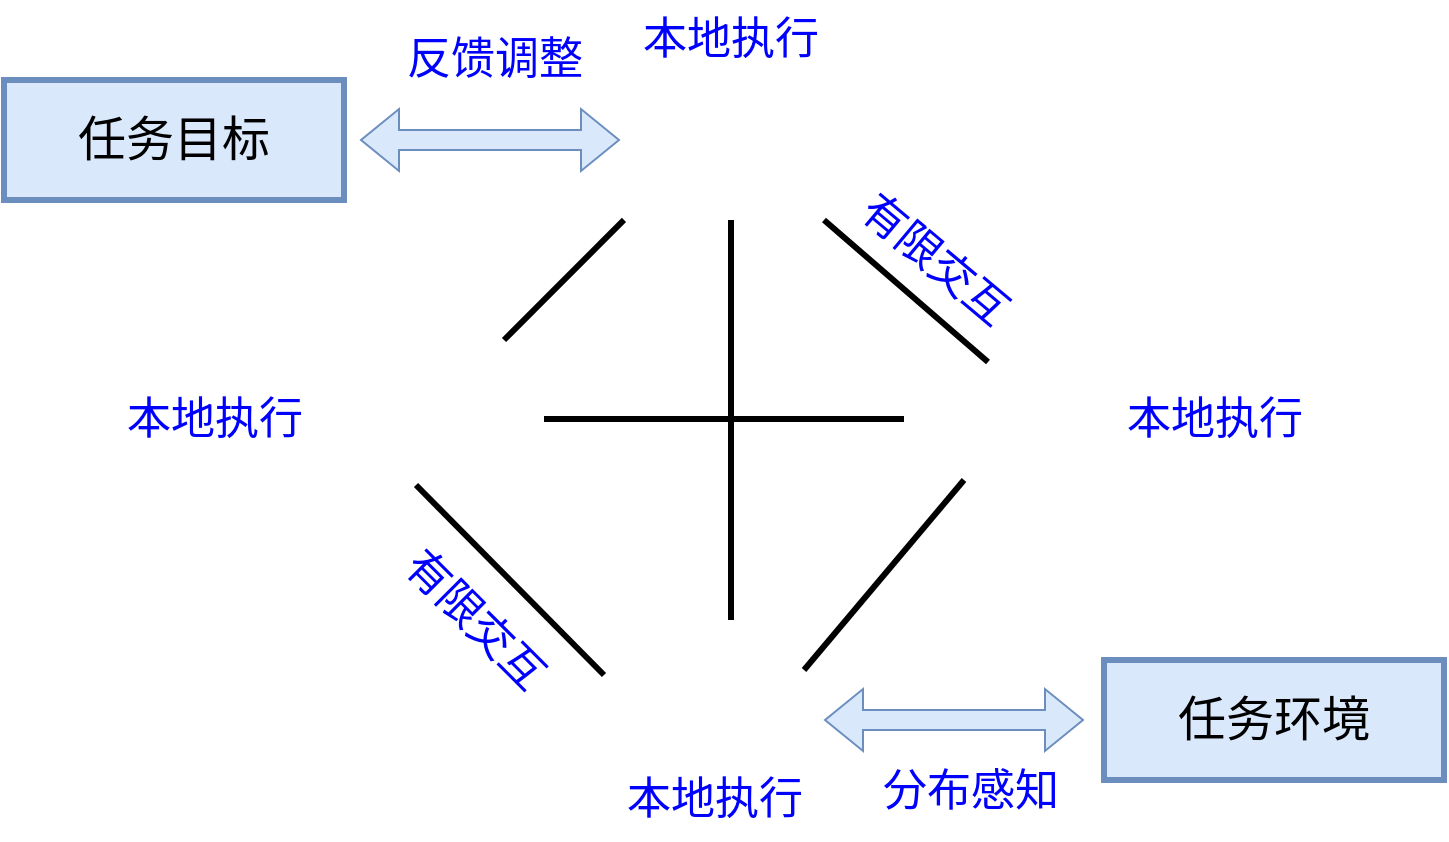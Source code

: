 <mxfile version="21.6.2" type="github">
  <diagram name="第 1 页" id="R1QFbY30EkdIVhdsWQ4o">
    <mxGraphModel dx="1434" dy="756" grid="1" gridSize="10" guides="1" tooltips="1" connect="1" arrows="1" fold="1" page="1" pageScale="1" pageWidth="827" pageHeight="1169" math="0" shadow="0">
      <root>
        <mxCell id="0" />
        <mxCell id="1" parent="0" />
        <mxCell id="9hUXBNucg2V9Jbg0CY_5-1" value="" style="shape=image;html=1;verticalAlign=top;verticalLabelPosition=bottom;labelBackgroundColor=#ffffff;imageAspect=0;aspect=fixed;image=https://cdn4.iconfinder.com/data/icons/transportation-190/1000/transportation_png_new_pt_collection_boat_pt_boat-128.png" vertex="1" parent="1">
          <mxGeometry x="670" y="140" width="128" height="128" as="geometry" />
        </mxCell>
        <mxCell id="9hUXBNucg2V9Jbg0CY_5-2" value="" style="shape=image;html=1;verticalAlign=top;verticalLabelPosition=bottom;labelBackgroundColor=#ffffff;imageAspect=0;aspect=fixed;image=https://cdn4.iconfinder.com/data/icons/transportation-190/1000/transportation_transport_ferry_boat_train_ferry_boat_ship-128.png" vertex="1" parent="1">
          <mxGeometry x="810" y="271" width="128" height="128" as="geometry" />
        </mxCell>
        <mxCell id="9hUXBNucg2V9Jbg0CY_5-3" value="" style="shape=image;html=1;verticalAlign=top;verticalLabelPosition=bottom;labelBackgroundColor=#ffffff;imageAspect=0;aspect=fixed;image=https://cdn4.iconfinder.com/data/icons/transportation-190/1000/ship_icebreaker_ship_iceboat_iceberg_icebreaker_ice_boat-128.png" vertex="1" parent="1">
          <mxGeometry x="522" y="276" width="128" height="128" as="geometry" />
        </mxCell>
        <mxCell id="9hUXBNucg2V9Jbg0CY_5-4" value="" style="shape=image;html=1;verticalAlign=top;verticalLabelPosition=bottom;labelBackgroundColor=#ffffff;imageAspect=0;aspect=fixed;image=https://cdn4.iconfinder.com/data/icons/transportation-190/1000/boat_tugboat_tug_seagoing_tugboats_harbour_tugboats_ship_river_tugboats-128.png" vertex="1" parent="1">
          <mxGeometry x="660" y="418" width="128" height="128" as="geometry" />
        </mxCell>
        <mxCell id="9hUXBNucg2V9Jbg0CY_5-5" value="" style="endArrow=none;html=1;rounded=0;entryX=0.078;entryY=0.781;entryDx=0;entryDy=0;entryPerimeter=0;strokeWidth=3;" edge="1" parent="1" target="9hUXBNucg2V9Jbg0CY_5-1">
          <mxGeometry width="50" height="50" relative="1" as="geometry">
            <mxPoint x="620" y="300" as="sourcePoint" />
            <mxPoint x="670" y="250" as="targetPoint" />
          </mxGeometry>
        </mxCell>
        <mxCell id="9hUXBNucg2V9Jbg0CY_5-6" value="" style="endArrow=none;html=1;rounded=0;strokeWidth=3;" edge="1" parent="1">
          <mxGeometry width="50" height="50" relative="1" as="geometry">
            <mxPoint x="770" y="465" as="sourcePoint" />
            <mxPoint x="850" y="370" as="targetPoint" />
          </mxGeometry>
        </mxCell>
        <mxCell id="9hUXBNucg2V9Jbg0CY_5-7" value="" style="endArrow=none;html=1;rounded=0;strokeWidth=3;" edge="1" parent="1">
          <mxGeometry width="50" height="50" relative="1" as="geometry">
            <mxPoint x="670" y="467.5" as="sourcePoint" />
            <mxPoint x="576" y="372.5" as="targetPoint" />
          </mxGeometry>
        </mxCell>
        <mxCell id="9hUXBNucg2V9Jbg0CY_5-8" value="" style="endArrow=none;html=1;rounded=0;strokeWidth=3;" edge="1" parent="1">
          <mxGeometry width="50" height="50" relative="1" as="geometry">
            <mxPoint x="862" y="311" as="sourcePoint" />
            <mxPoint x="780" y="240" as="targetPoint" />
          </mxGeometry>
        </mxCell>
        <mxCell id="9hUXBNucg2V9Jbg0CY_5-9" value="" style="endArrow=none;html=1;rounded=0;strokeWidth=3;" edge="1" parent="1">
          <mxGeometry width="50" height="50" relative="1" as="geometry">
            <mxPoint x="733.5" y="440" as="sourcePoint" />
            <mxPoint x="733.5" y="240" as="targetPoint" />
          </mxGeometry>
        </mxCell>
        <mxCell id="9hUXBNucg2V9Jbg0CY_5-10" value="" style="endArrow=none;html=1;rounded=0;strokeWidth=3;" edge="1" parent="1">
          <mxGeometry width="50" height="50" relative="1" as="geometry">
            <mxPoint x="640" y="339.5" as="sourcePoint" />
            <mxPoint x="820" y="339.5" as="targetPoint" />
          </mxGeometry>
        </mxCell>
        <mxCell id="9hUXBNucg2V9Jbg0CY_5-12" value="&lt;font color=&quot;#0000ff&quot; style=&quot;font-size: 22px;&quot;&gt;本地执行&lt;/font&gt;" style="text;html=1;align=center;verticalAlign=middle;resizable=0;points=[];autosize=1;strokeColor=none;fillColor=none;" vertex="1" parent="1">
          <mxGeometry x="420" y="320" width="110" height="40" as="geometry" />
        </mxCell>
        <mxCell id="9hUXBNucg2V9Jbg0CY_5-13" value="&lt;font color=&quot;#0000ff&quot; style=&quot;font-size: 22px;&quot;&gt;本地执行&lt;/font&gt;" style="text;html=1;align=center;verticalAlign=middle;resizable=0;points=[];autosize=1;strokeColor=none;fillColor=none;" vertex="1" parent="1">
          <mxGeometry x="678" y="130" width="110" height="40" as="geometry" />
        </mxCell>
        <mxCell id="9hUXBNucg2V9Jbg0CY_5-14" value="&lt;font color=&quot;#0000ff&quot; style=&quot;font-size: 22px;&quot;&gt;本地执行&lt;/font&gt;" style="text;html=1;align=center;verticalAlign=middle;resizable=0;points=[];autosize=1;strokeColor=none;fillColor=none;" vertex="1" parent="1">
          <mxGeometry x="920" y="320" width="110" height="40" as="geometry" />
        </mxCell>
        <mxCell id="9hUXBNucg2V9Jbg0CY_5-15" value="&lt;font color=&quot;#0000ff&quot; style=&quot;font-size: 22px;&quot;&gt;本地执行&lt;/font&gt;" style="text;html=1;align=center;verticalAlign=middle;resizable=0;points=[];autosize=1;strokeColor=none;fillColor=none;" vertex="1" parent="1">
          <mxGeometry x="670" y="510" width="110" height="40" as="geometry" />
        </mxCell>
        <mxCell id="9hUXBNucg2V9Jbg0CY_5-16" value="&lt;font color=&quot;#0000ff&quot; style=&quot;font-size: 22px;&quot;&gt;有限交互&lt;/font&gt;" style="text;html=1;align=center;verticalAlign=middle;resizable=0;points=[];autosize=1;strokeColor=none;fillColor=none;rotation=45;" vertex="1" parent="1">
          <mxGeometry x="550" y="420" width="110" height="40" as="geometry" />
        </mxCell>
        <mxCell id="9hUXBNucg2V9Jbg0CY_5-18" value="&lt;font color=&quot;#0000ff&quot; style=&quot;font-size: 22px;&quot;&gt;有限交互&lt;/font&gt;" style="text;html=1;align=center;verticalAlign=middle;resizable=0;points=[];autosize=1;strokeColor=none;fillColor=none;rotation=40;" vertex="1" parent="1">
          <mxGeometry x="780" y="240" width="110" height="40" as="geometry" />
        </mxCell>
        <mxCell id="9hUXBNucg2V9Jbg0CY_5-19" value="" style="shape=flexArrow;endArrow=classic;startArrow=classic;html=1;rounded=0;fillColor=#dae8fc;strokeColor=#6c8ebf;" edge="1" parent="1">
          <mxGeometry width="100" height="100" relative="1" as="geometry">
            <mxPoint x="780" y="490" as="sourcePoint" />
            <mxPoint x="910" y="490" as="targetPoint" />
          </mxGeometry>
        </mxCell>
        <mxCell id="9hUXBNucg2V9Jbg0CY_5-20" value="&lt;font style=&quot;font-size: 24px;&quot;&gt;任务环境&lt;/font&gt;" style="rounded=0;whiteSpace=wrap;html=1;strokeWidth=3;fillColor=#dae8fc;strokeColor=#6c8ebf;" vertex="1" parent="1">
          <mxGeometry x="920" y="460" width="170" height="60" as="geometry" />
        </mxCell>
        <mxCell id="9hUXBNucg2V9Jbg0CY_5-21" value="&lt;font color=&quot;#0000ff&quot; style=&quot;font-size: 22px;&quot;&gt;分布感知&lt;/font&gt;" style="text;html=1;align=center;verticalAlign=middle;resizable=0;points=[];autosize=1;strokeColor=none;fillColor=none;" vertex="1" parent="1">
          <mxGeometry x="798" y="506" width="110" height="40" as="geometry" />
        </mxCell>
        <mxCell id="9hUXBNucg2V9Jbg0CY_5-22" value="" style="shape=flexArrow;endArrow=classic;startArrow=classic;html=1;rounded=0;fillColor=#dae8fc;strokeColor=#6c8ebf;" edge="1" parent="1">
          <mxGeometry width="100" height="100" relative="1" as="geometry">
            <mxPoint x="548" y="200" as="sourcePoint" />
            <mxPoint x="678" y="200" as="targetPoint" />
          </mxGeometry>
        </mxCell>
        <mxCell id="9hUXBNucg2V9Jbg0CY_5-23" value="&lt;font color=&quot;#0000ff&quot; style=&quot;font-size: 22px;&quot;&gt;反馈调整&lt;/font&gt;" style="text;html=1;align=center;verticalAlign=middle;resizable=0;points=[];autosize=1;strokeColor=none;fillColor=none;" vertex="1" parent="1">
          <mxGeometry x="560" y="140" width="110" height="40" as="geometry" />
        </mxCell>
        <mxCell id="9hUXBNucg2V9Jbg0CY_5-24" value="&lt;font style=&quot;font-size: 24px;&quot;&gt;任务目标&lt;/font&gt;" style="rounded=0;whiteSpace=wrap;html=1;strokeWidth=3;fillColor=#dae8fc;strokeColor=#6c8ebf;" vertex="1" parent="1">
          <mxGeometry x="370" y="170" width="170" height="60" as="geometry" />
        </mxCell>
      </root>
    </mxGraphModel>
  </diagram>
</mxfile>
